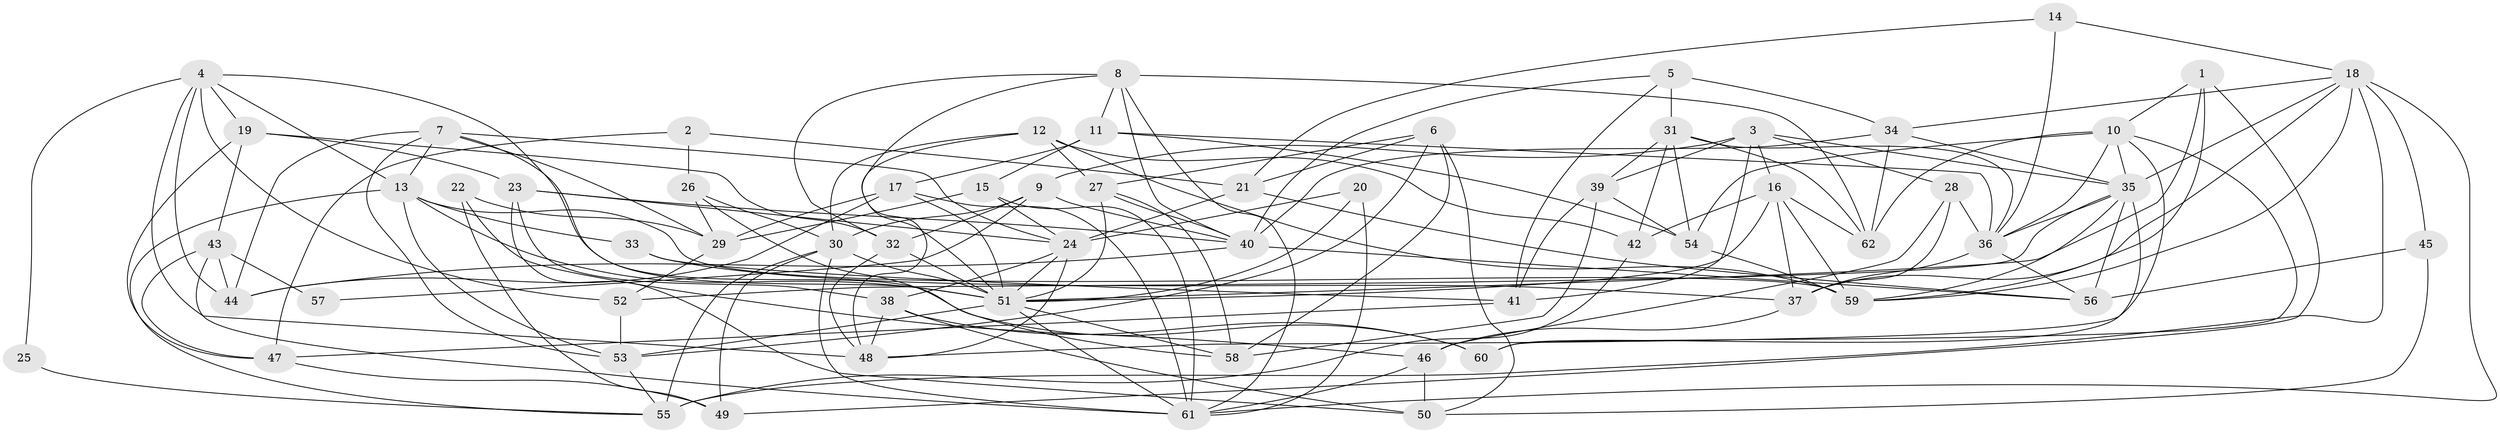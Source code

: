 // original degree distribution, {4: 0.28225806451612906, 3: 0.22580645161290322, 2: 0.14516129032258066, 5: 0.22580645161290322, 6: 0.07258064516129033, 7: 0.04838709677419355}
// Generated by graph-tools (version 1.1) at 2025/02/03/09/25 03:02:01]
// undirected, 62 vertices, 166 edges
graph export_dot {
graph [start="1"]
  node [color=gray90,style=filled];
  1;
  2;
  3;
  4;
  5;
  6;
  7;
  8;
  9;
  10;
  11;
  12;
  13;
  14;
  15;
  16;
  17;
  18;
  19;
  20;
  21;
  22;
  23;
  24;
  25;
  26;
  27;
  28;
  29;
  30;
  31;
  32;
  33;
  34;
  35;
  36;
  37;
  38;
  39;
  40;
  41;
  42;
  43;
  44;
  45;
  46;
  47;
  48;
  49;
  50;
  51;
  52;
  53;
  54;
  55;
  56;
  57;
  58;
  59;
  60;
  61;
  62;
  1 -- 10 [weight=1.0];
  1 -- 49 [weight=1.0];
  1 -- 51 [weight=1.0];
  1 -- 59 [weight=1.0];
  2 -- 21 [weight=1.0];
  2 -- 26 [weight=1.0];
  2 -- 47 [weight=1.0];
  3 -- 9 [weight=1.0];
  3 -- 16 [weight=1.0];
  3 -- 28 [weight=1.0];
  3 -- 35 [weight=1.0];
  3 -- 39 [weight=1.0];
  3 -- 41 [weight=1.0];
  4 -- 13 [weight=1.0];
  4 -- 19 [weight=1.0];
  4 -- 25 [weight=1.0];
  4 -- 44 [weight=1.0];
  4 -- 48 [weight=1.0];
  4 -- 52 [weight=1.0];
  4 -- 60 [weight=1.0];
  5 -- 31 [weight=1.0];
  5 -- 34 [weight=2.0];
  5 -- 40 [weight=1.0];
  5 -- 41 [weight=1.0];
  6 -- 21 [weight=1.0];
  6 -- 27 [weight=1.0];
  6 -- 50 [weight=1.0];
  6 -- 53 [weight=1.0];
  6 -- 58 [weight=1.0];
  7 -- 13 [weight=1.0];
  7 -- 24 [weight=1.0];
  7 -- 29 [weight=1.0];
  7 -- 44 [weight=1.0];
  7 -- 51 [weight=1.0];
  7 -- 53 [weight=1.0];
  8 -- 11 [weight=1.0];
  8 -- 32 [weight=1.0];
  8 -- 40 [weight=1.0];
  8 -- 51 [weight=1.0];
  8 -- 61 [weight=1.0];
  8 -- 62 [weight=1.0];
  9 -- 30 [weight=1.0];
  9 -- 32 [weight=1.0];
  9 -- 40 [weight=1.0];
  9 -- 57 [weight=1.0];
  10 -- 35 [weight=1.0];
  10 -- 36 [weight=1.0];
  10 -- 48 [weight=1.0];
  10 -- 54 [weight=2.0];
  10 -- 60 [weight=1.0];
  10 -- 62 [weight=1.0];
  11 -- 15 [weight=1.0];
  11 -- 17 [weight=2.0];
  11 -- 36 [weight=1.0];
  11 -- 54 [weight=2.0];
  12 -- 27 [weight=1.0];
  12 -- 30 [weight=1.0];
  12 -- 42 [weight=1.0];
  12 -- 48 [weight=1.0];
  12 -- 59 [weight=1.0];
  13 -- 33 [weight=2.0];
  13 -- 51 [weight=2.0];
  13 -- 53 [weight=1.0];
  13 -- 55 [weight=1.0];
  13 -- 59 [weight=2.0];
  14 -- 18 [weight=1.0];
  14 -- 21 [weight=1.0];
  14 -- 36 [weight=1.0];
  15 -- 24 [weight=1.0];
  15 -- 29 [weight=1.0];
  15 -- 61 [weight=1.0];
  16 -- 37 [weight=3.0];
  16 -- 42 [weight=1.0];
  16 -- 51 [weight=1.0];
  16 -- 59 [weight=1.0];
  16 -- 62 [weight=1.0];
  17 -- 29 [weight=1.0];
  17 -- 44 [weight=1.0];
  17 -- 51 [weight=2.0];
  17 -- 61 [weight=1.0];
  18 -- 34 [weight=1.0];
  18 -- 35 [weight=1.0];
  18 -- 37 [weight=1.0];
  18 -- 45 [weight=1.0];
  18 -- 55 [weight=2.0];
  18 -- 59 [weight=1.0];
  18 -- 61 [weight=1.0];
  19 -- 23 [weight=1.0];
  19 -- 32 [weight=1.0];
  19 -- 43 [weight=1.0];
  19 -- 47 [weight=1.0];
  20 -- 24 [weight=1.0];
  20 -- 51 [weight=1.0];
  20 -- 61 [weight=1.0];
  21 -- 24 [weight=1.0];
  21 -- 56 [weight=1.0];
  22 -- 29 [weight=1.0];
  22 -- 46 [weight=1.0];
  22 -- 49 [weight=1.0];
  23 -- 24 [weight=1.0];
  23 -- 38 [weight=1.0];
  23 -- 40 [weight=1.0];
  23 -- 50 [weight=1.0];
  24 -- 38 [weight=1.0];
  24 -- 48 [weight=1.0];
  24 -- 51 [weight=1.0];
  25 -- 55 [weight=1.0];
  26 -- 29 [weight=1.0];
  26 -- 30 [weight=2.0];
  26 -- 58 [weight=1.0];
  27 -- 40 [weight=1.0];
  27 -- 51 [weight=1.0];
  27 -- 58 [weight=1.0];
  28 -- 36 [weight=1.0];
  28 -- 37 [weight=1.0];
  28 -- 46 [weight=1.0];
  29 -- 52 [weight=3.0];
  30 -- 49 [weight=1.0];
  30 -- 51 [weight=1.0];
  30 -- 55 [weight=1.0];
  30 -- 61 [weight=1.0];
  31 -- 36 [weight=1.0];
  31 -- 39 [weight=1.0];
  31 -- 42 [weight=1.0];
  31 -- 54 [weight=2.0];
  31 -- 62 [weight=1.0];
  32 -- 48 [weight=1.0];
  32 -- 51 [weight=2.0];
  33 -- 37 [weight=2.0];
  33 -- 41 [weight=1.0];
  34 -- 35 [weight=1.0];
  34 -- 40 [weight=1.0];
  34 -- 62 [weight=1.0];
  35 -- 36 [weight=1.0];
  35 -- 52 [weight=1.0];
  35 -- 56 [weight=2.0];
  35 -- 59 [weight=1.0];
  35 -- 60 [weight=1.0];
  36 -- 37 [weight=1.0];
  36 -- 56 [weight=1.0];
  37 -- 46 [weight=1.0];
  38 -- 48 [weight=1.0];
  38 -- 50 [weight=1.0];
  38 -- 60 [weight=1.0];
  39 -- 41 [weight=1.0];
  39 -- 54 [weight=1.0];
  39 -- 58 [weight=1.0];
  40 -- 44 [weight=1.0];
  40 -- 56 [weight=1.0];
  41 -- 47 [weight=1.0];
  42 -- 55 [weight=1.0];
  43 -- 44 [weight=1.0];
  43 -- 47 [weight=1.0];
  43 -- 57 [weight=2.0];
  43 -- 61 [weight=1.0];
  45 -- 50 [weight=1.0];
  45 -- 56 [weight=1.0];
  46 -- 50 [weight=1.0];
  46 -- 61 [weight=1.0];
  47 -- 49 [weight=1.0];
  51 -- 53 [weight=1.0];
  51 -- 58 [weight=1.0];
  51 -- 61 [weight=1.0];
  52 -- 53 [weight=1.0];
  53 -- 55 [weight=1.0];
  54 -- 59 [weight=1.0];
}
